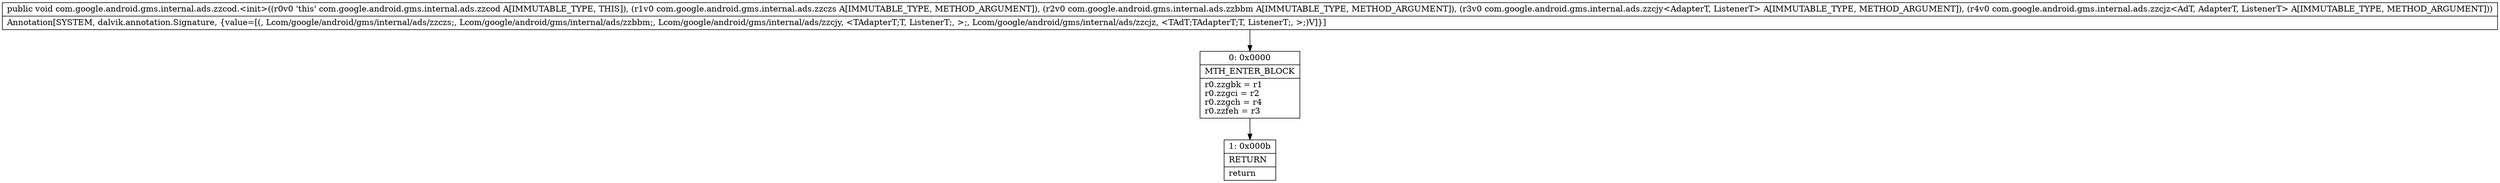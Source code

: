 digraph "CFG forcom.google.android.gms.internal.ads.zzcod.\<init\>(Lcom\/google\/android\/gms\/internal\/ads\/zzczs;Lcom\/google\/android\/gms\/internal\/ads\/zzbbm;Lcom\/google\/android\/gms\/internal\/ads\/zzcjy;Lcom\/google\/android\/gms\/internal\/ads\/zzcjz;)V" {
Node_0 [shape=record,label="{0\:\ 0x0000|MTH_ENTER_BLOCK\l|r0.zzgbk = r1\lr0.zzgci = r2\lr0.zzgch = r4\lr0.zzfeh = r3\l}"];
Node_1 [shape=record,label="{1\:\ 0x000b|RETURN\l|return\l}"];
MethodNode[shape=record,label="{public void com.google.android.gms.internal.ads.zzcod.\<init\>((r0v0 'this' com.google.android.gms.internal.ads.zzcod A[IMMUTABLE_TYPE, THIS]), (r1v0 com.google.android.gms.internal.ads.zzczs A[IMMUTABLE_TYPE, METHOD_ARGUMENT]), (r2v0 com.google.android.gms.internal.ads.zzbbm A[IMMUTABLE_TYPE, METHOD_ARGUMENT]), (r3v0 com.google.android.gms.internal.ads.zzcjy\<AdapterT, ListenerT\> A[IMMUTABLE_TYPE, METHOD_ARGUMENT]), (r4v0 com.google.android.gms.internal.ads.zzcjz\<AdT, AdapterT, ListenerT\> A[IMMUTABLE_TYPE, METHOD_ARGUMENT]))  | Annotation[SYSTEM, dalvik.annotation.Signature, \{value=[(, Lcom\/google\/android\/gms\/internal\/ads\/zzczs;, Lcom\/google\/android\/gms\/internal\/ads\/zzbbm;, Lcom\/google\/android\/gms\/internal\/ads\/zzcjy, \<TAdapterT;T, ListenerT;, \>;, Lcom\/google\/android\/gms\/internal\/ads\/zzcjz, \<TAdT;TAdapterT;T, ListenerT;, \>;)V]\}]\l}"];
MethodNode -> Node_0;
Node_0 -> Node_1;
}

